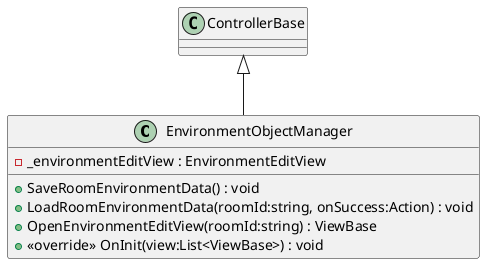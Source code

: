 @startuml
class EnvironmentObjectManager {
    - _environmentEditView : EnvironmentEditView
    + SaveRoomEnvironmentData() : void
    + LoadRoomEnvironmentData(roomId:string, onSuccess:Action) : void
    + OpenEnvironmentEditView(roomId:string) : ViewBase
    + <<override>> OnInit(view:List<ViewBase>) : void
}
ControllerBase <|-- EnvironmentObjectManager
@enduml
